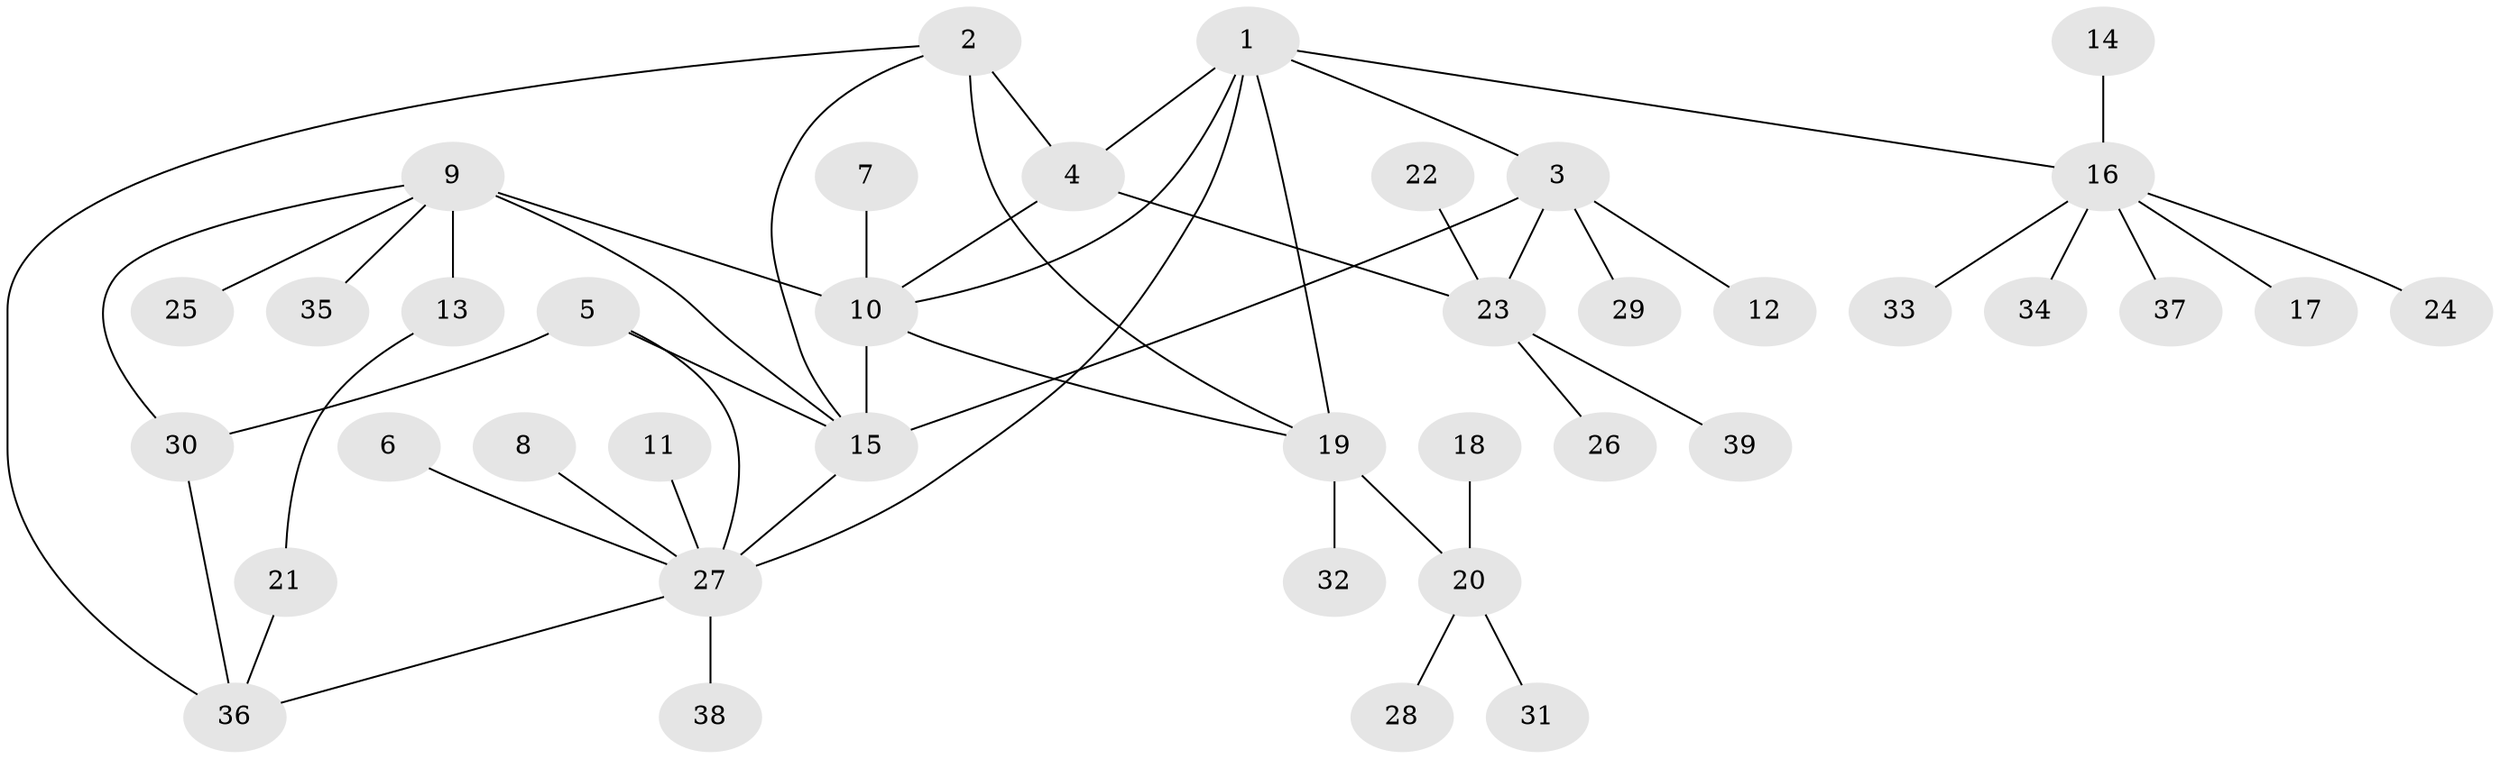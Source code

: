 // original degree distribution, {4: 0.046875, 5: 0.078125, 9: 0.03125, 8: 0.046875, 2: 0.15625, 3: 0.078125, 7: 0.03125, 1: 0.53125}
// Generated by graph-tools (version 1.1) at 2025/37/03/04/25 23:37:37]
// undirected, 39 vertices, 51 edges
graph export_dot {
  node [color=gray90,style=filled];
  1;
  2;
  3;
  4;
  5;
  6;
  7;
  8;
  9;
  10;
  11;
  12;
  13;
  14;
  15;
  16;
  17;
  18;
  19;
  20;
  21;
  22;
  23;
  24;
  25;
  26;
  27;
  28;
  29;
  30;
  31;
  32;
  33;
  34;
  35;
  36;
  37;
  38;
  39;
  1 -- 3 [weight=1.0];
  1 -- 4 [weight=1.0];
  1 -- 10 [weight=1.0];
  1 -- 16 [weight=1.0];
  1 -- 19 [weight=1.0];
  1 -- 27 [weight=2.0];
  2 -- 4 [weight=1.0];
  2 -- 15 [weight=1.0];
  2 -- 19 [weight=2.0];
  2 -- 36 [weight=1.0];
  3 -- 12 [weight=1.0];
  3 -- 15 [weight=2.0];
  3 -- 23 [weight=1.0];
  3 -- 29 [weight=1.0];
  4 -- 10 [weight=1.0];
  4 -- 23 [weight=2.0];
  5 -- 15 [weight=1.0];
  5 -- 27 [weight=1.0];
  5 -- 30 [weight=1.0];
  6 -- 27 [weight=1.0];
  7 -- 10 [weight=1.0];
  8 -- 27 [weight=1.0];
  9 -- 10 [weight=2.0];
  9 -- 13 [weight=1.0];
  9 -- 15 [weight=1.0];
  9 -- 25 [weight=1.0];
  9 -- 30 [weight=1.0];
  9 -- 35 [weight=1.0];
  10 -- 15 [weight=1.0];
  10 -- 19 [weight=1.0];
  11 -- 27 [weight=1.0];
  13 -- 21 [weight=1.0];
  14 -- 16 [weight=1.0];
  15 -- 27 [weight=1.0];
  16 -- 17 [weight=1.0];
  16 -- 24 [weight=1.0];
  16 -- 33 [weight=1.0];
  16 -- 34 [weight=1.0];
  16 -- 37 [weight=1.0];
  18 -- 20 [weight=1.0];
  19 -- 20 [weight=1.0];
  19 -- 32 [weight=1.0];
  20 -- 28 [weight=1.0];
  20 -- 31 [weight=1.0];
  21 -- 36 [weight=1.0];
  22 -- 23 [weight=1.0];
  23 -- 26 [weight=1.0];
  23 -- 39 [weight=1.0];
  27 -- 36 [weight=1.0];
  27 -- 38 [weight=1.0];
  30 -- 36 [weight=1.0];
}
